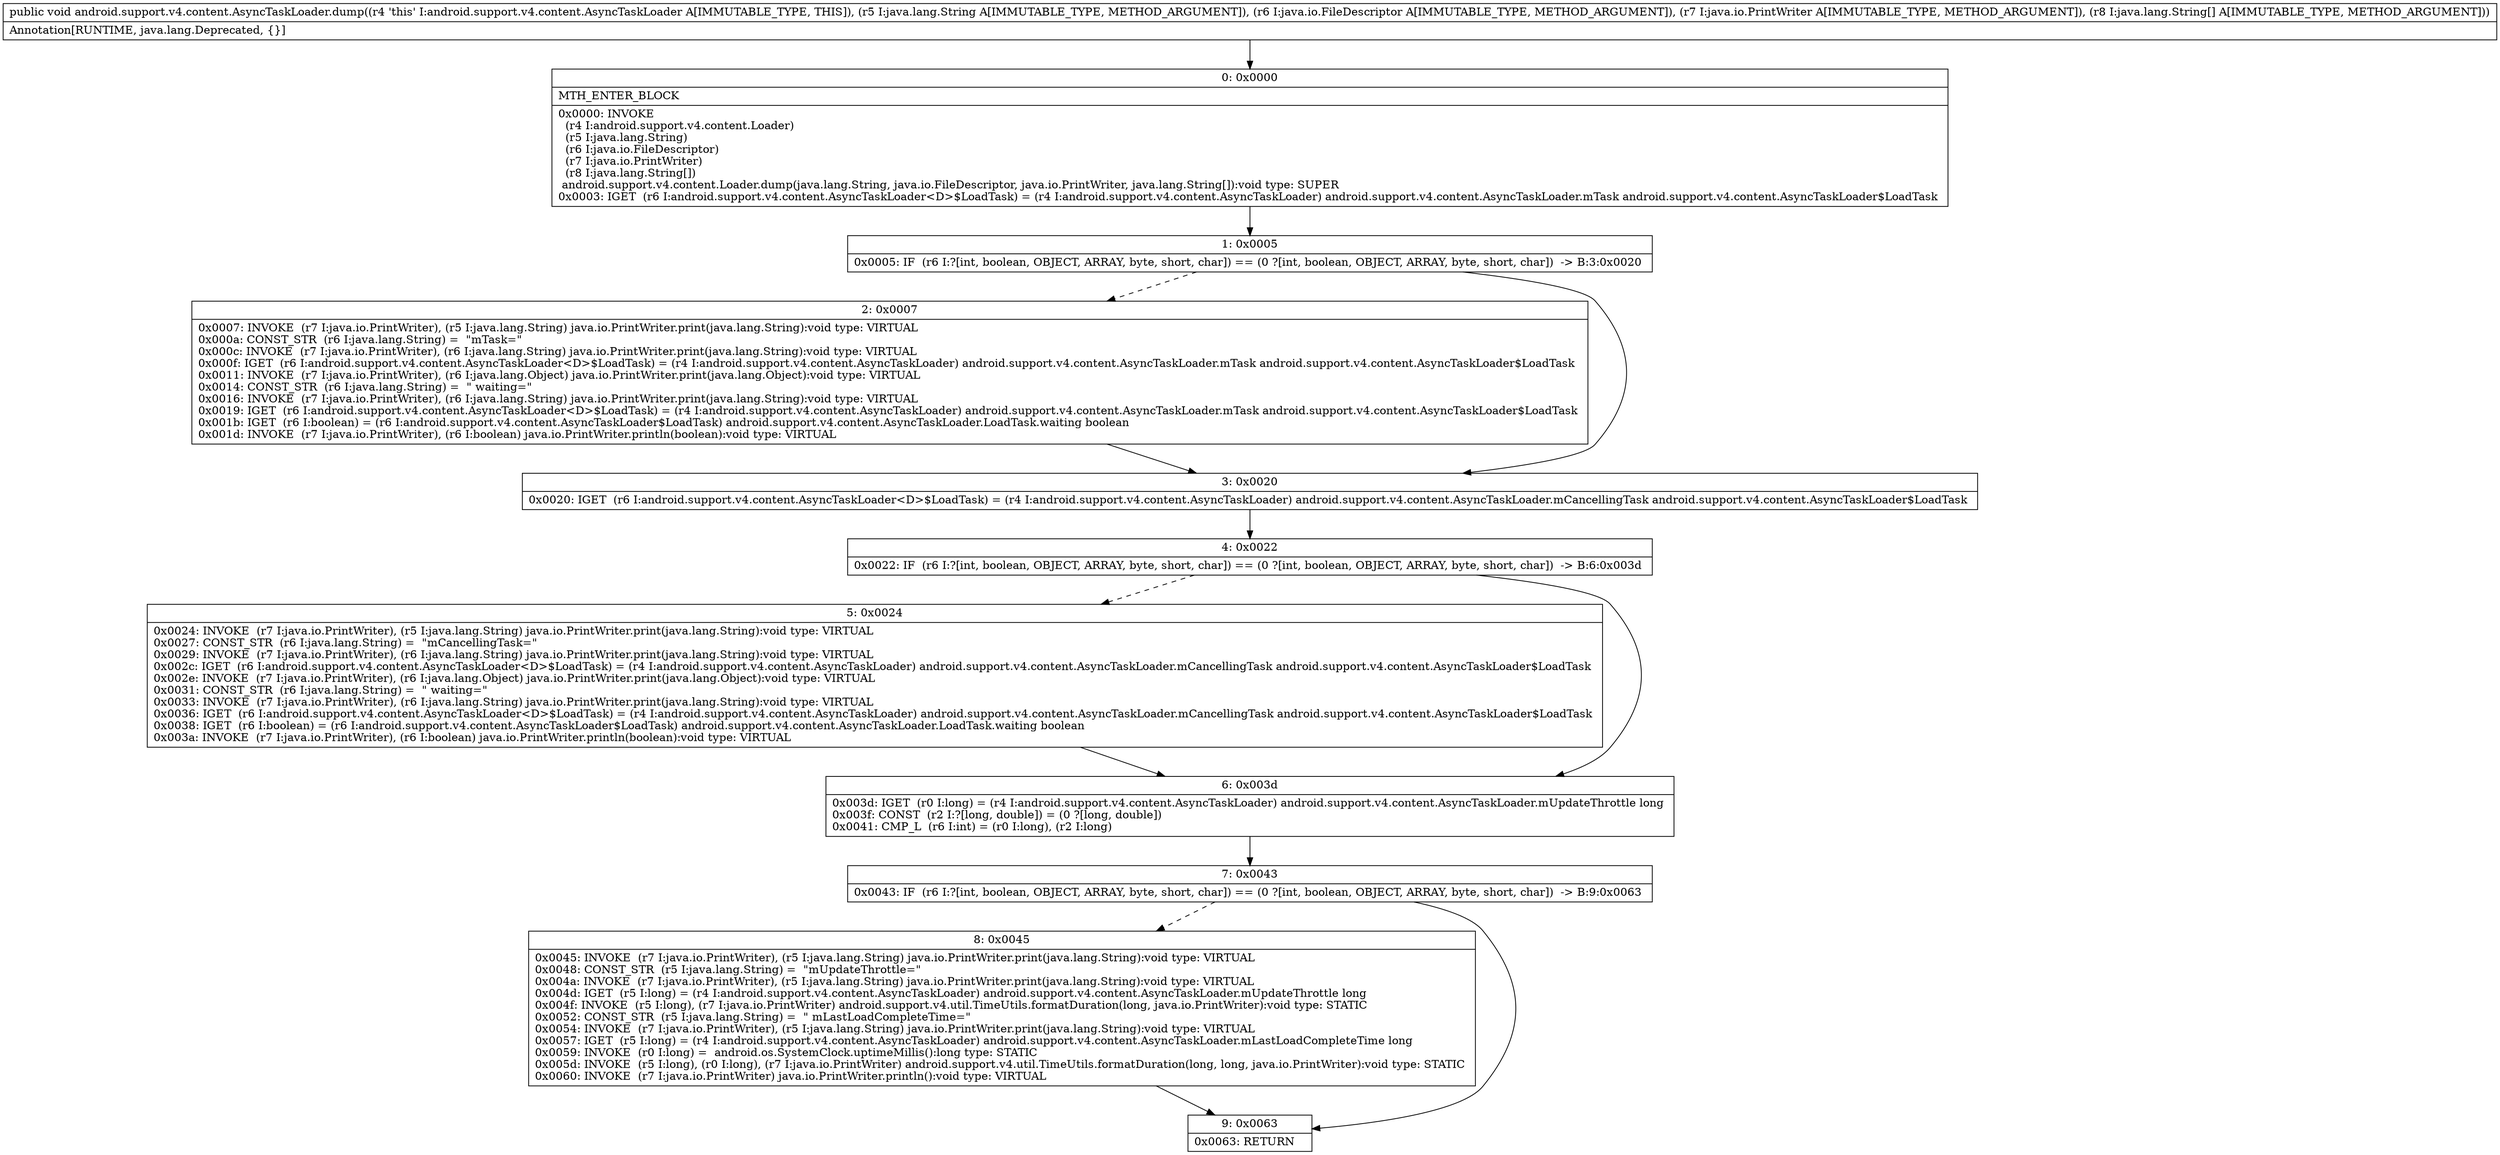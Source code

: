 digraph "CFG forandroid.support.v4.content.AsyncTaskLoader.dump(Ljava\/lang\/String;Ljava\/io\/FileDescriptor;Ljava\/io\/PrintWriter;[Ljava\/lang\/String;)V" {
Node_0 [shape=record,label="{0\:\ 0x0000|MTH_ENTER_BLOCK\l|0x0000: INVOKE  \l  (r4 I:android.support.v4.content.Loader)\l  (r5 I:java.lang.String)\l  (r6 I:java.io.FileDescriptor)\l  (r7 I:java.io.PrintWriter)\l  (r8 I:java.lang.String[])\l android.support.v4.content.Loader.dump(java.lang.String, java.io.FileDescriptor, java.io.PrintWriter, java.lang.String[]):void type: SUPER \l0x0003: IGET  (r6 I:android.support.v4.content.AsyncTaskLoader\<D\>$LoadTask) = (r4 I:android.support.v4.content.AsyncTaskLoader) android.support.v4.content.AsyncTaskLoader.mTask android.support.v4.content.AsyncTaskLoader$LoadTask \l}"];
Node_1 [shape=record,label="{1\:\ 0x0005|0x0005: IF  (r6 I:?[int, boolean, OBJECT, ARRAY, byte, short, char]) == (0 ?[int, boolean, OBJECT, ARRAY, byte, short, char])  \-\> B:3:0x0020 \l}"];
Node_2 [shape=record,label="{2\:\ 0x0007|0x0007: INVOKE  (r7 I:java.io.PrintWriter), (r5 I:java.lang.String) java.io.PrintWriter.print(java.lang.String):void type: VIRTUAL \l0x000a: CONST_STR  (r6 I:java.lang.String) =  \"mTask=\" \l0x000c: INVOKE  (r7 I:java.io.PrintWriter), (r6 I:java.lang.String) java.io.PrintWriter.print(java.lang.String):void type: VIRTUAL \l0x000f: IGET  (r6 I:android.support.v4.content.AsyncTaskLoader\<D\>$LoadTask) = (r4 I:android.support.v4.content.AsyncTaskLoader) android.support.v4.content.AsyncTaskLoader.mTask android.support.v4.content.AsyncTaskLoader$LoadTask \l0x0011: INVOKE  (r7 I:java.io.PrintWriter), (r6 I:java.lang.Object) java.io.PrintWriter.print(java.lang.Object):void type: VIRTUAL \l0x0014: CONST_STR  (r6 I:java.lang.String) =  \" waiting=\" \l0x0016: INVOKE  (r7 I:java.io.PrintWriter), (r6 I:java.lang.String) java.io.PrintWriter.print(java.lang.String):void type: VIRTUAL \l0x0019: IGET  (r6 I:android.support.v4.content.AsyncTaskLoader\<D\>$LoadTask) = (r4 I:android.support.v4.content.AsyncTaskLoader) android.support.v4.content.AsyncTaskLoader.mTask android.support.v4.content.AsyncTaskLoader$LoadTask \l0x001b: IGET  (r6 I:boolean) = (r6 I:android.support.v4.content.AsyncTaskLoader$LoadTask) android.support.v4.content.AsyncTaskLoader.LoadTask.waiting boolean \l0x001d: INVOKE  (r7 I:java.io.PrintWriter), (r6 I:boolean) java.io.PrintWriter.println(boolean):void type: VIRTUAL \l}"];
Node_3 [shape=record,label="{3\:\ 0x0020|0x0020: IGET  (r6 I:android.support.v4.content.AsyncTaskLoader\<D\>$LoadTask) = (r4 I:android.support.v4.content.AsyncTaskLoader) android.support.v4.content.AsyncTaskLoader.mCancellingTask android.support.v4.content.AsyncTaskLoader$LoadTask \l}"];
Node_4 [shape=record,label="{4\:\ 0x0022|0x0022: IF  (r6 I:?[int, boolean, OBJECT, ARRAY, byte, short, char]) == (0 ?[int, boolean, OBJECT, ARRAY, byte, short, char])  \-\> B:6:0x003d \l}"];
Node_5 [shape=record,label="{5\:\ 0x0024|0x0024: INVOKE  (r7 I:java.io.PrintWriter), (r5 I:java.lang.String) java.io.PrintWriter.print(java.lang.String):void type: VIRTUAL \l0x0027: CONST_STR  (r6 I:java.lang.String) =  \"mCancellingTask=\" \l0x0029: INVOKE  (r7 I:java.io.PrintWriter), (r6 I:java.lang.String) java.io.PrintWriter.print(java.lang.String):void type: VIRTUAL \l0x002c: IGET  (r6 I:android.support.v4.content.AsyncTaskLoader\<D\>$LoadTask) = (r4 I:android.support.v4.content.AsyncTaskLoader) android.support.v4.content.AsyncTaskLoader.mCancellingTask android.support.v4.content.AsyncTaskLoader$LoadTask \l0x002e: INVOKE  (r7 I:java.io.PrintWriter), (r6 I:java.lang.Object) java.io.PrintWriter.print(java.lang.Object):void type: VIRTUAL \l0x0031: CONST_STR  (r6 I:java.lang.String) =  \" waiting=\" \l0x0033: INVOKE  (r7 I:java.io.PrintWriter), (r6 I:java.lang.String) java.io.PrintWriter.print(java.lang.String):void type: VIRTUAL \l0x0036: IGET  (r6 I:android.support.v4.content.AsyncTaskLoader\<D\>$LoadTask) = (r4 I:android.support.v4.content.AsyncTaskLoader) android.support.v4.content.AsyncTaskLoader.mCancellingTask android.support.v4.content.AsyncTaskLoader$LoadTask \l0x0038: IGET  (r6 I:boolean) = (r6 I:android.support.v4.content.AsyncTaskLoader$LoadTask) android.support.v4.content.AsyncTaskLoader.LoadTask.waiting boolean \l0x003a: INVOKE  (r7 I:java.io.PrintWriter), (r6 I:boolean) java.io.PrintWriter.println(boolean):void type: VIRTUAL \l}"];
Node_6 [shape=record,label="{6\:\ 0x003d|0x003d: IGET  (r0 I:long) = (r4 I:android.support.v4.content.AsyncTaskLoader) android.support.v4.content.AsyncTaskLoader.mUpdateThrottle long \l0x003f: CONST  (r2 I:?[long, double]) = (0 ?[long, double]) \l0x0041: CMP_L  (r6 I:int) = (r0 I:long), (r2 I:long) \l}"];
Node_7 [shape=record,label="{7\:\ 0x0043|0x0043: IF  (r6 I:?[int, boolean, OBJECT, ARRAY, byte, short, char]) == (0 ?[int, boolean, OBJECT, ARRAY, byte, short, char])  \-\> B:9:0x0063 \l}"];
Node_8 [shape=record,label="{8\:\ 0x0045|0x0045: INVOKE  (r7 I:java.io.PrintWriter), (r5 I:java.lang.String) java.io.PrintWriter.print(java.lang.String):void type: VIRTUAL \l0x0048: CONST_STR  (r5 I:java.lang.String) =  \"mUpdateThrottle=\" \l0x004a: INVOKE  (r7 I:java.io.PrintWriter), (r5 I:java.lang.String) java.io.PrintWriter.print(java.lang.String):void type: VIRTUAL \l0x004d: IGET  (r5 I:long) = (r4 I:android.support.v4.content.AsyncTaskLoader) android.support.v4.content.AsyncTaskLoader.mUpdateThrottle long \l0x004f: INVOKE  (r5 I:long), (r7 I:java.io.PrintWriter) android.support.v4.util.TimeUtils.formatDuration(long, java.io.PrintWriter):void type: STATIC \l0x0052: CONST_STR  (r5 I:java.lang.String) =  \" mLastLoadCompleteTime=\" \l0x0054: INVOKE  (r7 I:java.io.PrintWriter), (r5 I:java.lang.String) java.io.PrintWriter.print(java.lang.String):void type: VIRTUAL \l0x0057: IGET  (r5 I:long) = (r4 I:android.support.v4.content.AsyncTaskLoader) android.support.v4.content.AsyncTaskLoader.mLastLoadCompleteTime long \l0x0059: INVOKE  (r0 I:long) =  android.os.SystemClock.uptimeMillis():long type: STATIC \l0x005d: INVOKE  (r5 I:long), (r0 I:long), (r7 I:java.io.PrintWriter) android.support.v4.util.TimeUtils.formatDuration(long, long, java.io.PrintWriter):void type: STATIC \l0x0060: INVOKE  (r7 I:java.io.PrintWriter) java.io.PrintWriter.println():void type: VIRTUAL \l}"];
Node_9 [shape=record,label="{9\:\ 0x0063|0x0063: RETURN   \l}"];
MethodNode[shape=record,label="{public void android.support.v4.content.AsyncTaskLoader.dump((r4 'this' I:android.support.v4.content.AsyncTaskLoader A[IMMUTABLE_TYPE, THIS]), (r5 I:java.lang.String A[IMMUTABLE_TYPE, METHOD_ARGUMENT]), (r6 I:java.io.FileDescriptor A[IMMUTABLE_TYPE, METHOD_ARGUMENT]), (r7 I:java.io.PrintWriter A[IMMUTABLE_TYPE, METHOD_ARGUMENT]), (r8 I:java.lang.String[] A[IMMUTABLE_TYPE, METHOD_ARGUMENT]))  | Annotation[RUNTIME, java.lang.Deprecated, \{\}]\l}"];
MethodNode -> Node_0;
Node_0 -> Node_1;
Node_1 -> Node_2[style=dashed];
Node_1 -> Node_3;
Node_2 -> Node_3;
Node_3 -> Node_4;
Node_4 -> Node_5[style=dashed];
Node_4 -> Node_6;
Node_5 -> Node_6;
Node_6 -> Node_7;
Node_7 -> Node_8[style=dashed];
Node_7 -> Node_9;
Node_8 -> Node_9;
}

